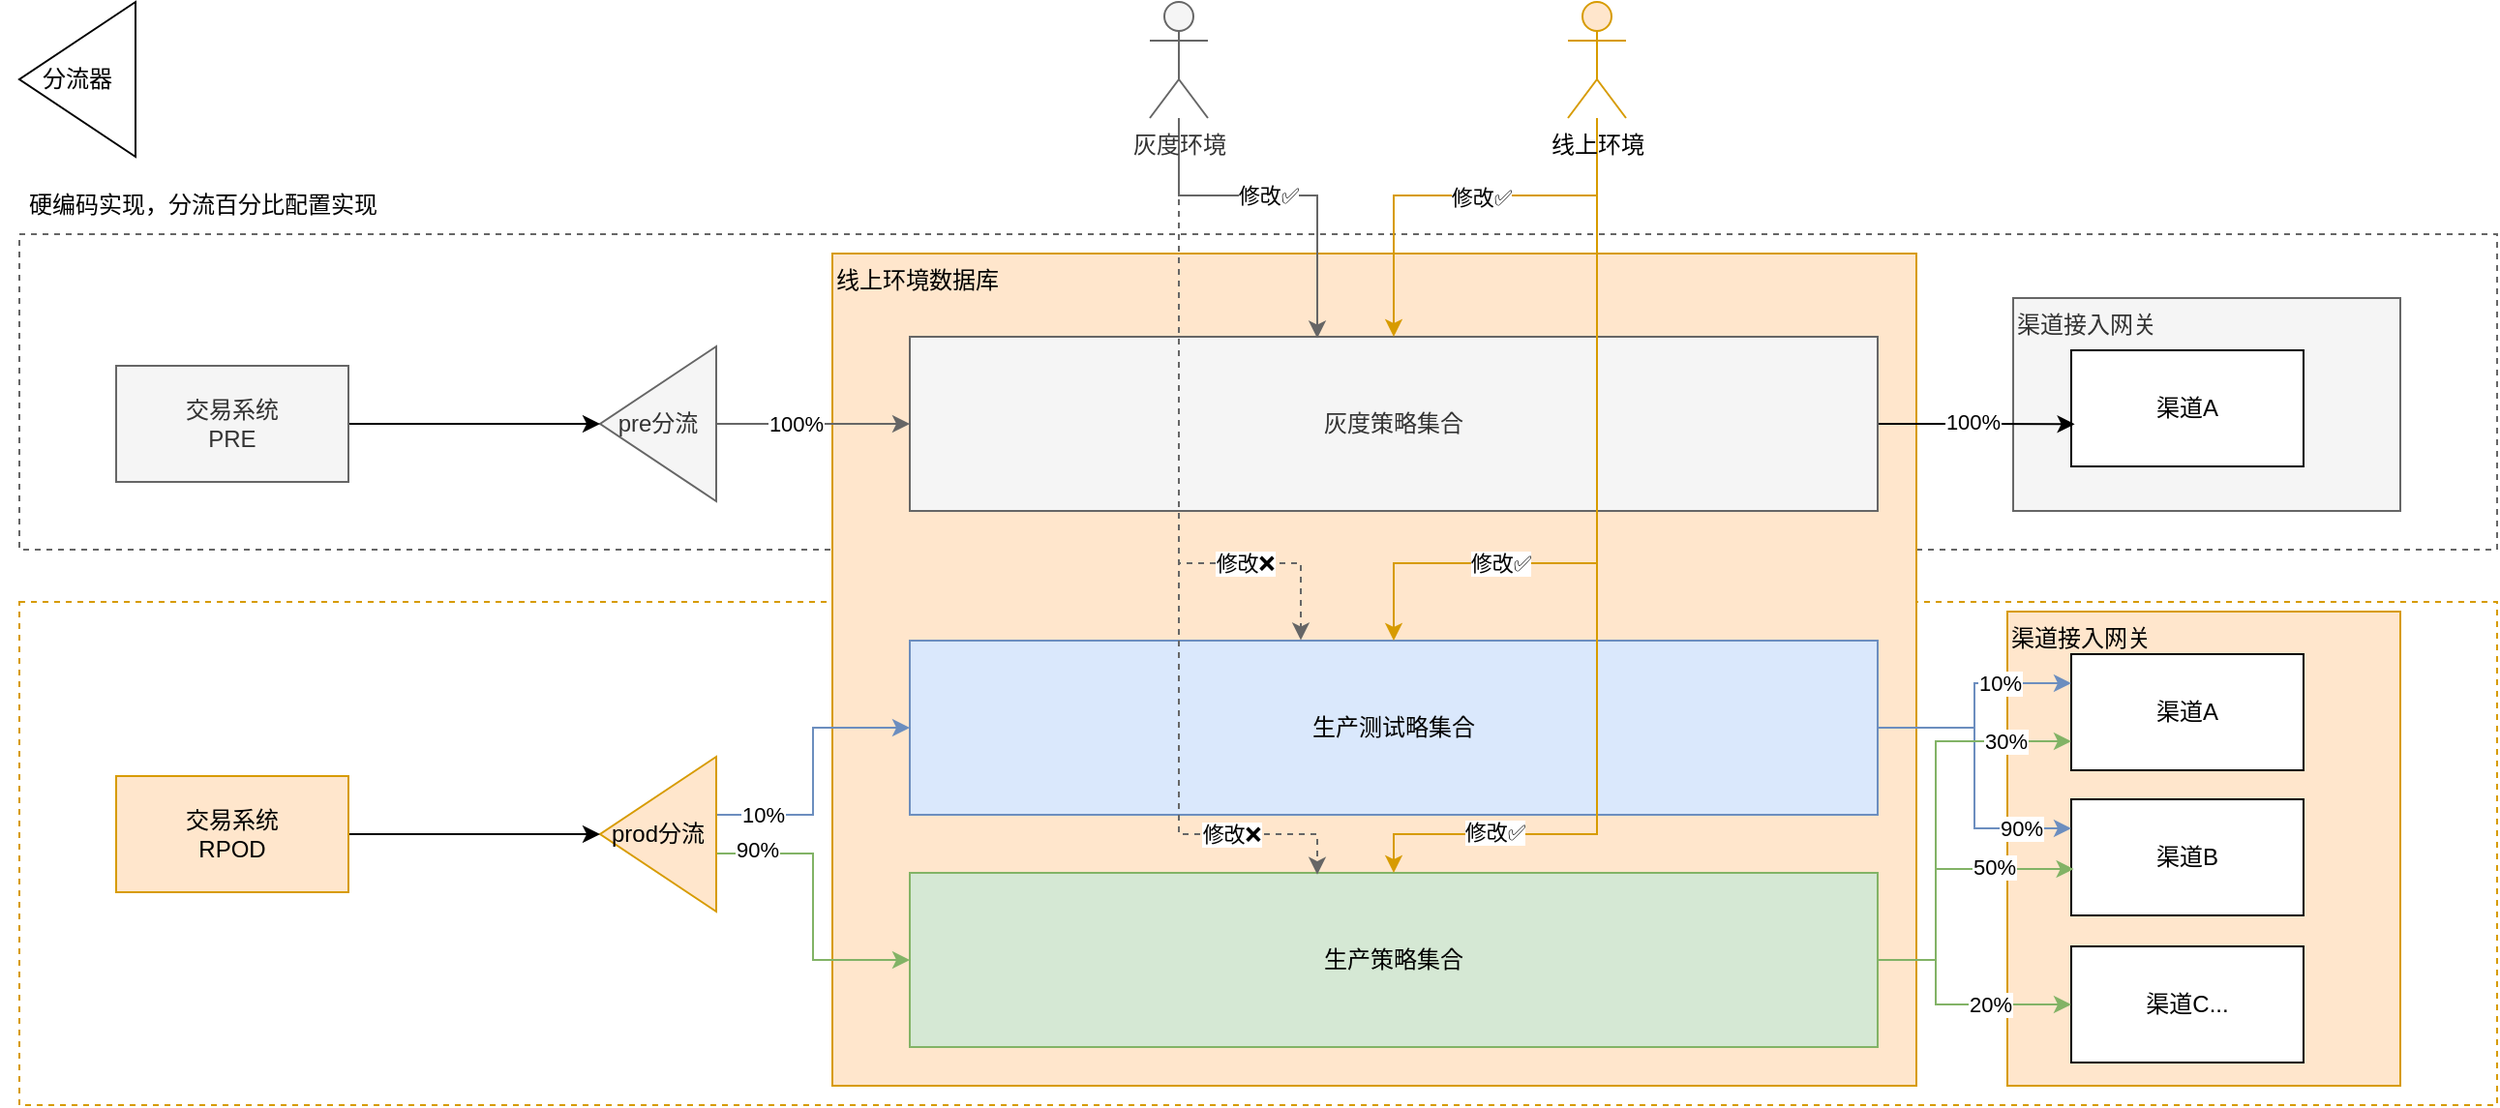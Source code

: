 <mxfile version="21.3.7" type="github">
  <diagram name="第 1 页" id="RpmNpa6aMW6kkdaHFz4-">
    <mxGraphModel dx="1832" dy="643" grid="1" gridSize="10" guides="1" tooltips="1" connect="1" arrows="1" fold="1" page="1" pageScale="1" pageWidth="827" pageHeight="1169" math="0" shadow="0">
      <root>
        <mxCell id="0" />
        <mxCell id="1" parent="0" />
        <mxCell id="86y4gmRjR3lS70lZ-zlJ-76" value="" style="rounded=0;whiteSpace=wrap;html=1;fillColor=none;strokeColor=#666666;dashed=1;fontColor=#333333;" vertex="1" parent="1">
          <mxGeometry x="-200" y="190" width="1280" height="163" as="geometry" />
        </mxCell>
        <mxCell id="86y4gmRjR3lS70lZ-zlJ-73" value="" style="rounded=0;whiteSpace=wrap;html=1;fillColor=none;strokeColor=#D79B00;dashed=1;" vertex="1" parent="1">
          <mxGeometry x="-200" y="380" width="1280" height="260" as="geometry" />
        </mxCell>
        <mxCell id="86y4gmRjR3lS70lZ-zlJ-58" value="渠道接入网关" style="rounded=0;whiteSpace=wrap;html=1;fillColor=#ffe6cc;strokeColor=#d79b00;align=left;verticalAlign=top;" vertex="1" parent="1">
          <mxGeometry x="827" y="385" width="203" height="245" as="geometry" />
        </mxCell>
        <mxCell id="86y4gmRjR3lS70lZ-zlJ-39" value="渠道接入网关" style="rounded=0;whiteSpace=wrap;html=1;fillColor=#f5f5f5;strokeColor=#666666;align=left;verticalAlign=top;fontColor=#333333;" vertex="1" parent="1">
          <mxGeometry x="830" y="223" width="200" height="110" as="geometry" />
        </mxCell>
        <mxCell id="86y4gmRjR3lS70lZ-zlJ-41" value="渠道A" style="rounded=0;whiteSpace=wrap;html=1;" vertex="1" parent="1">
          <mxGeometry x="860" y="250" width="120" height="60" as="geometry" />
        </mxCell>
        <mxCell id="86y4gmRjR3lS70lZ-zlJ-42" value="渠道A" style="rounded=0;whiteSpace=wrap;html=1;" vertex="1" parent="1">
          <mxGeometry x="860" y="407" width="120" height="60" as="geometry" />
        </mxCell>
        <mxCell id="86y4gmRjR3lS70lZ-zlJ-43" value="渠道B" style="rounded=0;whiteSpace=wrap;html=1;" vertex="1" parent="1">
          <mxGeometry x="860" y="482" width="120" height="60" as="geometry" />
        </mxCell>
        <mxCell id="86y4gmRjR3lS70lZ-zlJ-44" value="渠道C..." style="rounded=0;whiteSpace=wrap;html=1;" vertex="1" parent="1">
          <mxGeometry x="860" y="558" width="120" height="60" as="geometry" />
        </mxCell>
        <mxCell id="86y4gmRjR3lS70lZ-zlJ-2" value="线上环境数据库" style="rounded=0;whiteSpace=wrap;html=1;fillColor=#ffe6cc;align=left;verticalAlign=top;strokeColor=#d79b00;" vertex="1" parent="1">
          <mxGeometry x="220" y="200" width="560" height="430" as="geometry" />
        </mxCell>
        <mxCell id="86y4gmRjR3lS70lZ-zlJ-60" style="edgeStyle=orthogonalEdgeStyle;rounded=0;orthogonalLoop=1;jettySize=auto;html=1;entryX=0.015;entryY=0.636;entryDx=0;entryDy=0;entryPerimeter=0;" edge="1" parent="1" source="86y4gmRjR3lS70lZ-zlJ-5" target="86y4gmRjR3lS70lZ-zlJ-41">
          <mxGeometry relative="1" as="geometry" />
        </mxCell>
        <mxCell id="86y4gmRjR3lS70lZ-zlJ-61" value="100%" style="edgeLabel;html=1;align=center;verticalAlign=middle;resizable=0;points=[];" vertex="1" connectable="0" parent="86y4gmRjR3lS70lZ-zlJ-60">
          <mxGeometry x="-0.019" y="1" relative="1" as="geometry">
            <mxPoint x="-1" as="offset" />
          </mxGeometry>
        </mxCell>
        <mxCell id="86y4gmRjR3lS70lZ-zlJ-5" value="灰度策略集合" style="rounded=0;whiteSpace=wrap;html=1;fillColor=#f5f5f5;fontColor=#333333;strokeColor=#666666;" vertex="1" parent="1">
          <mxGeometry x="260" y="243" width="500" height="90" as="geometry" />
        </mxCell>
        <mxCell id="86y4gmRjR3lS70lZ-zlJ-62" style="edgeStyle=orthogonalEdgeStyle;rounded=0;orthogonalLoop=1;jettySize=auto;html=1;entryX=0;entryY=0.25;entryDx=0;entryDy=0;fillColor=#dae8fc;strokeColor=#6c8ebf;" edge="1" parent="1" source="86y4gmRjR3lS70lZ-zlJ-6" target="86y4gmRjR3lS70lZ-zlJ-42">
          <mxGeometry relative="1" as="geometry" />
        </mxCell>
        <mxCell id="86y4gmRjR3lS70lZ-zlJ-64" value="10%" style="edgeLabel;html=1;align=center;verticalAlign=middle;resizable=0;points=[];" vertex="1" connectable="0" parent="86y4gmRjR3lS70lZ-zlJ-62">
          <mxGeometry x="0.4" relative="1" as="geometry">
            <mxPoint as="offset" />
          </mxGeometry>
        </mxCell>
        <mxCell id="86y4gmRjR3lS70lZ-zlJ-63" style="edgeStyle=orthogonalEdgeStyle;rounded=0;orthogonalLoop=1;jettySize=auto;html=1;entryX=0;entryY=0.25;entryDx=0;entryDy=0;fillColor=#dae8fc;strokeColor=#6c8ebf;" edge="1" parent="1" source="86y4gmRjR3lS70lZ-zlJ-6" target="86y4gmRjR3lS70lZ-zlJ-43">
          <mxGeometry relative="1" as="geometry" />
        </mxCell>
        <mxCell id="86y4gmRjR3lS70lZ-zlJ-65" value="90%" style="edgeLabel;html=1;align=center;verticalAlign=middle;resizable=0;points=[];" vertex="1" connectable="0" parent="86y4gmRjR3lS70lZ-zlJ-63">
          <mxGeometry x="0.659" relative="1" as="geometry">
            <mxPoint as="offset" />
          </mxGeometry>
        </mxCell>
        <mxCell id="86y4gmRjR3lS70lZ-zlJ-6" value="生产测试略集合" style="rounded=0;whiteSpace=wrap;html=1;fillColor=#dae8fc;strokeColor=#6c8ebf;" vertex="1" parent="1">
          <mxGeometry x="260" y="400" width="500" height="90" as="geometry" />
        </mxCell>
        <mxCell id="86y4gmRjR3lS70lZ-zlJ-67" style="edgeStyle=orthogonalEdgeStyle;rounded=0;orthogonalLoop=1;jettySize=auto;html=1;entryX=0;entryY=0.75;entryDx=0;entryDy=0;fillColor=#d5e8d4;strokeColor=#82b366;" edge="1" parent="1" source="86y4gmRjR3lS70lZ-zlJ-7" target="86y4gmRjR3lS70lZ-zlJ-42">
          <mxGeometry relative="1" as="geometry">
            <Array as="points">
              <mxPoint x="790" y="565" />
              <mxPoint x="790" y="452" />
            </Array>
          </mxGeometry>
        </mxCell>
        <mxCell id="86y4gmRjR3lS70lZ-zlJ-70" value="30%" style="edgeLabel;html=1;align=center;verticalAlign=middle;resizable=0;points=[];" vertex="1" connectable="0" parent="86y4gmRjR3lS70lZ-zlJ-67">
          <mxGeometry x="0.679" relative="1" as="geometry">
            <mxPoint as="offset" />
          </mxGeometry>
        </mxCell>
        <mxCell id="86y4gmRjR3lS70lZ-zlJ-68" style="edgeStyle=orthogonalEdgeStyle;rounded=0;orthogonalLoop=1;jettySize=auto;html=1;entryX=0.011;entryY=0.6;entryDx=0;entryDy=0;entryPerimeter=0;fillColor=#d5e8d4;strokeColor=#82b366;" edge="1" parent="1" source="86y4gmRjR3lS70lZ-zlJ-7" target="86y4gmRjR3lS70lZ-zlJ-43">
          <mxGeometry relative="1" as="geometry">
            <Array as="points">
              <mxPoint x="790" y="565" />
              <mxPoint x="790" y="518" />
            </Array>
          </mxGeometry>
        </mxCell>
        <mxCell id="86y4gmRjR3lS70lZ-zlJ-71" value="50%" style="edgeLabel;html=1;align=center;verticalAlign=middle;resizable=0;points=[];" vertex="1" connectable="0" parent="86y4gmRjR3lS70lZ-zlJ-68">
          <mxGeometry x="0.437" y="1" relative="1" as="geometry">
            <mxPoint as="offset" />
          </mxGeometry>
        </mxCell>
        <mxCell id="86y4gmRjR3lS70lZ-zlJ-69" style="edgeStyle=orthogonalEdgeStyle;rounded=0;orthogonalLoop=1;jettySize=auto;html=1;entryX=0;entryY=0.5;entryDx=0;entryDy=0;fillColor=#d5e8d4;strokeColor=#82b366;" edge="1" parent="1" source="86y4gmRjR3lS70lZ-zlJ-7" target="86y4gmRjR3lS70lZ-zlJ-44">
          <mxGeometry relative="1" as="geometry">
            <Array as="points">
              <mxPoint x="790" y="565" />
              <mxPoint x="790" y="588" />
            </Array>
          </mxGeometry>
        </mxCell>
        <mxCell id="86y4gmRjR3lS70lZ-zlJ-72" value="20%" style="edgeLabel;html=1;align=center;verticalAlign=middle;resizable=0;points=[];" vertex="1" connectable="0" parent="86y4gmRjR3lS70lZ-zlJ-69">
          <mxGeometry x="0.315" relative="1" as="geometry">
            <mxPoint as="offset" />
          </mxGeometry>
        </mxCell>
        <mxCell id="86y4gmRjR3lS70lZ-zlJ-7" value="生产策略集合" style="rounded=0;whiteSpace=wrap;html=1;fillColor=#d5e8d4;strokeColor=#82b366;" vertex="1" parent="1">
          <mxGeometry x="260" y="520" width="500" height="90" as="geometry" />
        </mxCell>
        <mxCell id="86y4gmRjR3lS70lZ-zlJ-9" style="edgeStyle=orthogonalEdgeStyle;rounded=0;orthogonalLoop=1;jettySize=auto;html=1;entryX=0;entryY=0.5;entryDx=0;entryDy=0;fillColor=#dae8fc;strokeColor=#6c8ebf;" edge="1" parent="1" source="86y4gmRjR3lS70lZ-zlJ-1" target="86y4gmRjR3lS70lZ-zlJ-6">
          <mxGeometry relative="1" as="geometry">
            <Array as="points">
              <mxPoint x="210" y="490" />
              <mxPoint x="210" y="445" />
            </Array>
          </mxGeometry>
        </mxCell>
        <mxCell id="86y4gmRjR3lS70lZ-zlJ-28" value="10%" style="edgeLabel;html=1;align=center;verticalAlign=middle;resizable=0;points=[];" vertex="1" connectable="0" parent="86y4gmRjR3lS70lZ-zlJ-9">
          <mxGeometry x="-0.673" relative="1" as="geometry">
            <mxPoint as="offset" />
          </mxGeometry>
        </mxCell>
        <mxCell id="86y4gmRjR3lS70lZ-zlJ-10" style="edgeStyle=orthogonalEdgeStyle;rounded=0;orthogonalLoop=1;jettySize=auto;html=1;entryX=0;entryY=0.5;entryDx=0;entryDy=0;fillColor=#d5e8d4;strokeColor=#82b366;" edge="1" parent="1" source="86y4gmRjR3lS70lZ-zlJ-1" target="86y4gmRjR3lS70lZ-zlJ-7">
          <mxGeometry relative="1" as="geometry">
            <Array as="points">
              <mxPoint x="210" y="510" />
              <mxPoint x="210" y="565" />
            </Array>
          </mxGeometry>
        </mxCell>
        <mxCell id="86y4gmRjR3lS70lZ-zlJ-29" value="90%" style="edgeLabel;html=1;align=center;verticalAlign=middle;resizable=0;points=[];" vertex="1" connectable="0" parent="86y4gmRjR3lS70lZ-zlJ-10">
          <mxGeometry x="-0.738" y="2" relative="1" as="geometry">
            <mxPoint as="offset" />
          </mxGeometry>
        </mxCell>
        <mxCell id="86y4gmRjR3lS70lZ-zlJ-1" value="prod分流" style="triangle;whiteSpace=wrap;html=1;direction=west;fillColor=#ffe6cc;strokeColor=#d79b00;" vertex="1" parent="1">
          <mxGeometry x="100" y="460" width="60" height="80" as="geometry" />
        </mxCell>
        <mxCell id="86y4gmRjR3lS70lZ-zlJ-12" style="edgeStyle=orthogonalEdgeStyle;rounded=0;orthogonalLoop=1;jettySize=auto;html=1;entryX=0;entryY=0.5;entryDx=0;entryDy=0;fillColor=#f5f5f5;strokeColor=#666666;" edge="1" parent="1" source="86y4gmRjR3lS70lZ-zlJ-11" target="86y4gmRjR3lS70lZ-zlJ-5">
          <mxGeometry relative="1" as="geometry">
            <Array as="points">
              <mxPoint x="190" y="288" />
              <mxPoint x="190" y="288" />
            </Array>
          </mxGeometry>
        </mxCell>
        <mxCell id="86y4gmRjR3lS70lZ-zlJ-30" value="100%" style="edgeLabel;html=1;align=center;verticalAlign=middle;resizable=0;points=[];" vertex="1" connectable="0" parent="86y4gmRjR3lS70lZ-zlJ-12">
          <mxGeometry x="-0.608" y="1" relative="1" as="geometry">
            <mxPoint x="21" y="1" as="offset" />
          </mxGeometry>
        </mxCell>
        <mxCell id="86y4gmRjR3lS70lZ-zlJ-11" value="pre分流" style="triangle;whiteSpace=wrap;html=1;direction=west;fillColor=#f5f5f5;strokeColor=#666666;fontColor=#333333;" vertex="1" parent="1">
          <mxGeometry x="100" y="248" width="60" height="80" as="geometry" />
        </mxCell>
        <mxCell id="86y4gmRjR3lS70lZ-zlJ-20" style="edgeStyle=orthogonalEdgeStyle;rounded=0;orthogonalLoop=1;jettySize=auto;html=1;entryX=0.421;entryY=0.008;entryDx=0;entryDy=0;entryPerimeter=0;fillColor=#f5f5f5;strokeColor=#666666;" edge="1" parent="1" source="86y4gmRjR3lS70lZ-zlJ-15" target="86y4gmRjR3lS70lZ-zlJ-5">
          <mxGeometry relative="1" as="geometry">
            <mxPoint x="470" y="240" as="targetPoint" />
            <Array as="points">
              <mxPoint x="399" y="170" />
              <mxPoint x="470" y="170" />
            </Array>
          </mxGeometry>
        </mxCell>
        <mxCell id="86y4gmRjR3lS70lZ-zlJ-21" value="修改✅" style="edgeLabel;html=1;align=center;verticalAlign=middle;resizable=0;points=[];" vertex="1" connectable="0" parent="86y4gmRjR3lS70lZ-zlJ-20">
          <mxGeometry x="-0.355" relative="1" as="geometry">
            <mxPoint x="26" as="offset" />
          </mxGeometry>
        </mxCell>
        <mxCell id="86y4gmRjR3lS70lZ-zlJ-26" style="edgeStyle=orthogonalEdgeStyle;rounded=0;orthogonalLoop=1;jettySize=auto;html=1;dashed=1;entryX=0.404;entryY=-0.003;entryDx=0;entryDy=0;entryPerimeter=0;fillColor=#f5f5f5;strokeColor=#666666;" edge="1" parent="1" source="86y4gmRjR3lS70lZ-zlJ-15" target="86y4gmRjR3lS70lZ-zlJ-6">
          <mxGeometry relative="1" as="geometry">
            <mxPoint x="460" y="380" as="targetPoint" />
            <Array as="points">
              <mxPoint x="399" y="360" />
              <mxPoint x="462" y="360" />
            </Array>
          </mxGeometry>
        </mxCell>
        <mxCell id="86y4gmRjR3lS70lZ-zlJ-27" value="修改❌" style="edgeLabel;html=1;align=center;verticalAlign=middle;resizable=0;points=[];" vertex="1" connectable="0" parent="86y4gmRjR3lS70lZ-zlJ-26">
          <mxGeometry x="0.503" relative="1" as="geometry">
            <mxPoint x="14" as="offset" />
          </mxGeometry>
        </mxCell>
        <mxCell id="86y4gmRjR3lS70lZ-zlJ-74" style="edgeStyle=orthogonalEdgeStyle;rounded=0;orthogonalLoop=1;jettySize=auto;html=1;entryX=0.421;entryY=0.01;entryDx=0;entryDy=0;entryPerimeter=0;dashed=1;fillColor=#f5f5f5;strokeColor=#666666;" edge="1" parent="1" source="86y4gmRjR3lS70lZ-zlJ-15" target="86y4gmRjR3lS70lZ-zlJ-7">
          <mxGeometry relative="1" as="geometry">
            <Array as="points">
              <mxPoint x="399" y="500" />
              <mxPoint x="470" y="500" />
            </Array>
          </mxGeometry>
        </mxCell>
        <mxCell id="86y4gmRjR3lS70lZ-zlJ-75" value="修改❌" style="edgeLabel;html=1;align=center;verticalAlign=middle;resizable=0;points=[];" vertex="1" connectable="0" parent="86y4gmRjR3lS70lZ-zlJ-74">
          <mxGeometry x="0.715" relative="1" as="geometry">
            <mxPoint as="offset" />
          </mxGeometry>
        </mxCell>
        <mxCell id="86y4gmRjR3lS70lZ-zlJ-15" value="灰度环境" style="shape=umlActor;verticalLabelPosition=bottom;verticalAlign=top;html=1;outlineConnect=0;fillColor=#f5f5f5;fontColor=#333333;strokeColor=#666666;" vertex="1" parent="1">
          <mxGeometry x="384" y="70" width="30" height="60" as="geometry" />
        </mxCell>
        <mxCell id="86y4gmRjR3lS70lZ-zlJ-17" style="edgeStyle=orthogonalEdgeStyle;rounded=0;orthogonalLoop=1;jettySize=auto;html=1;entryX=0.5;entryY=0;entryDx=0;entryDy=0;fillColor=#ffe6cc;strokeColor=#d79b00;" edge="1" parent="1" source="86y4gmRjR3lS70lZ-zlJ-16" target="86y4gmRjR3lS70lZ-zlJ-5">
          <mxGeometry relative="1" as="geometry">
            <Array as="points">
              <mxPoint x="615" y="170" />
              <mxPoint x="510" y="170" />
            </Array>
          </mxGeometry>
        </mxCell>
        <mxCell id="86y4gmRjR3lS70lZ-zlJ-18" value="修改✅" style="edgeLabel;html=1;align=center;verticalAlign=middle;resizable=0;points=[];" vertex="1" connectable="0" parent="86y4gmRjR3lS70lZ-zlJ-17">
          <mxGeometry x="-0.082" y="1" relative="1" as="geometry">
            <mxPoint as="offset" />
          </mxGeometry>
        </mxCell>
        <mxCell id="86y4gmRjR3lS70lZ-zlJ-22" style="edgeStyle=orthogonalEdgeStyle;rounded=0;orthogonalLoop=1;jettySize=auto;html=1;entryX=0.5;entryY=0;entryDx=0;entryDy=0;fillColor=#ffe6cc;strokeColor=#d79b00;" edge="1" parent="1" source="86y4gmRjR3lS70lZ-zlJ-16" target="86y4gmRjR3lS70lZ-zlJ-6">
          <mxGeometry relative="1" as="geometry">
            <Array as="points">
              <mxPoint x="615" y="360" />
              <mxPoint x="510" y="360" />
            </Array>
          </mxGeometry>
        </mxCell>
        <mxCell id="86y4gmRjR3lS70lZ-zlJ-23" value="修改✅" style="edgeLabel;html=1;align=center;verticalAlign=middle;resizable=0;points=[];" vertex="1" connectable="0" parent="86y4gmRjR3lS70lZ-zlJ-22">
          <mxGeometry x="0.631" relative="1" as="geometry">
            <mxPoint x="26" as="offset" />
          </mxGeometry>
        </mxCell>
        <mxCell id="86y4gmRjR3lS70lZ-zlJ-24" style="edgeStyle=orthogonalEdgeStyle;rounded=0;orthogonalLoop=1;jettySize=auto;html=1;entryX=0.5;entryY=0;entryDx=0;entryDy=0;fillColor=#ffe6cc;strokeColor=#d79b00;" edge="1" parent="1" source="86y4gmRjR3lS70lZ-zlJ-16" target="86y4gmRjR3lS70lZ-zlJ-7">
          <mxGeometry relative="1" as="geometry">
            <Array as="points">
              <mxPoint x="615" y="500" />
              <mxPoint x="510" y="500" />
            </Array>
          </mxGeometry>
        </mxCell>
        <mxCell id="86y4gmRjR3lS70lZ-zlJ-25" value="修改✅" style="edgeLabel;html=1;align=center;verticalAlign=middle;resizable=0;points=[];" vertex="1" connectable="0" parent="86y4gmRjR3lS70lZ-zlJ-24">
          <mxGeometry x="0.71" y="-1" relative="1" as="geometry">
            <mxPoint as="offset" />
          </mxGeometry>
        </mxCell>
        <mxCell id="86y4gmRjR3lS70lZ-zlJ-16" value="线上环境" style="shape=umlActor;verticalLabelPosition=bottom;verticalAlign=top;html=1;outlineConnect=0;fillColor=#ffe6cc;strokeColor=#d79b00;" vertex="1" parent="1">
          <mxGeometry x="600" y="70" width="30" height="60" as="geometry" />
        </mxCell>
        <mxCell id="86y4gmRjR3lS70lZ-zlJ-34" style="edgeStyle=orthogonalEdgeStyle;rounded=0;orthogonalLoop=1;jettySize=auto;html=1;entryX=1;entryY=0.5;entryDx=0;entryDy=0;" edge="1" parent="1" source="86y4gmRjR3lS70lZ-zlJ-32" target="86y4gmRjR3lS70lZ-zlJ-11">
          <mxGeometry relative="1" as="geometry" />
        </mxCell>
        <mxCell id="86y4gmRjR3lS70lZ-zlJ-32" value="交易系统&lt;br&gt;PRE" style="rounded=0;whiteSpace=wrap;html=1;fillColor=#f5f5f5;fontColor=#333333;strokeColor=#666666;" vertex="1" parent="1">
          <mxGeometry x="-150" y="258" width="120" height="60" as="geometry" />
        </mxCell>
        <mxCell id="86y4gmRjR3lS70lZ-zlJ-35" style="edgeStyle=orthogonalEdgeStyle;rounded=0;orthogonalLoop=1;jettySize=auto;html=1;entryX=1;entryY=0.5;entryDx=0;entryDy=0;" edge="1" parent="1" source="86y4gmRjR3lS70lZ-zlJ-33" target="86y4gmRjR3lS70lZ-zlJ-1">
          <mxGeometry relative="1" as="geometry" />
        </mxCell>
        <mxCell id="86y4gmRjR3lS70lZ-zlJ-33" value="交易系统&lt;br&gt;RPOD" style="rounded=0;whiteSpace=wrap;html=1;fillColor=#ffe6cc;strokeColor=#d79b00;" vertex="1" parent="1">
          <mxGeometry x="-150" y="470" width="120" height="60" as="geometry" />
        </mxCell>
        <mxCell id="86y4gmRjR3lS70lZ-zlJ-37" value="分流器" style="triangle;whiteSpace=wrap;html=1;direction=west;" vertex="1" parent="1">
          <mxGeometry x="-200" y="70" width="60" height="80" as="geometry" />
        </mxCell>
        <mxCell id="86y4gmRjR3lS70lZ-zlJ-38" value="硬编码实现，分流百分比配置实现" style="text;html=1;strokeColor=none;fillColor=none;align=center;verticalAlign=middle;whiteSpace=wrap;rounded=0;" vertex="1" parent="1">
          <mxGeometry x="-210" y="160" width="210" height="30" as="geometry" />
        </mxCell>
      </root>
    </mxGraphModel>
  </diagram>
</mxfile>
